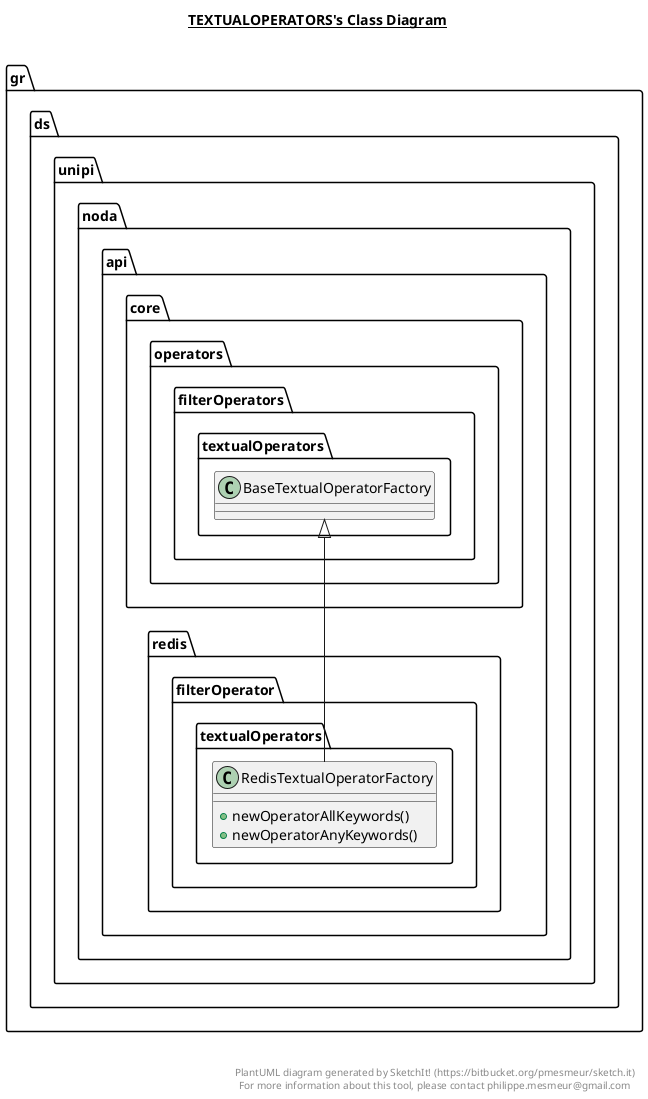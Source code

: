 @startuml

title __TEXTUALOPERATORS's Class Diagram__\n

  namespace gr.ds.unipi.noda.api.redis {
    namespace filterOperator.textualOperators {
      class gr.ds.unipi.noda.api.redis.filterOperator.textualOperators.RedisTextualOperatorFactory {
          + newOperatorAllKeywords()
          + newOperatorAnyKeywords()
      }
    }
  }
  

  gr.ds.unipi.noda.api.redis.filterOperator.textualOperators.RedisTextualOperatorFactory -up-|> gr.ds.unipi.noda.api.core.operators.filterOperators.textualOperators.BaseTextualOperatorFactory


right footer


PlantUML diagram generated by SketchIt! (https://bitbucket.org/pmesmeur/sketch.it)
For more information about this tool, please contact philippe.mesmeur@gmail.com
endfooter

@enduml
